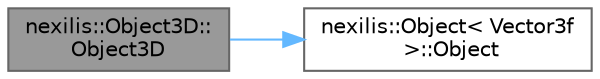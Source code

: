 digraph "nexilis::Object3D::Object3D"
{
 // LATEX_PDF_SIZE
  bgcolor="transparent";
  edge [fontname=Helvetica,fontsize=10,labelfontname=Helvetica,labelfontsize=10];
  node [fontname=Helvetica,fontsize=10,shape=box,height=0.2,width=0.4];
  rankdir="LR";
  Node1 [id="Node000001",label="nexilis::Object3D::\lObject3D",height=0.2,width=0.4,color="gray40", fillcolor="grey60", style="filled", fontcolor="black",tooltip="Constructor."];
  Node1 -> Node2 [id="edge1_Node000001_Node000002",color="steelblue1",style="solid",tooltip=" "];
  Node2 [id="Node000002",label="nexilis::Object\< Vector3f\l \>::Object",height=0.2,width=0.4,color="grey40", fillcolor="white", style="filled",URL="$d6/dd3/classnexilis_1_1Object.html#abf7b2a2b9dbe42ee4cb3137fdd290eff",tooltip=" "];
}
